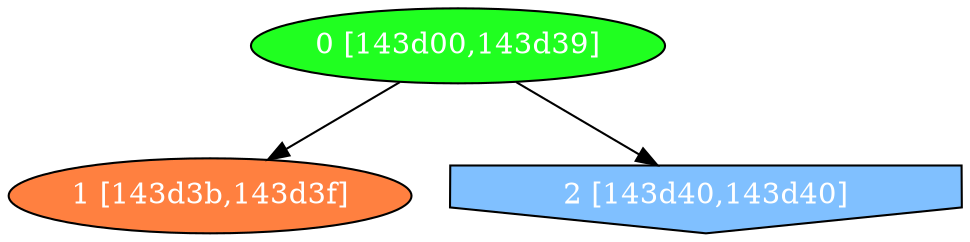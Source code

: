 diGraph libnss3{
	libnss3_0  [style=filled fillcolor="#20FF20" fontcolor="#ffffff" shape=oval label="0 [143d00,143d39]"]
	libnss3_1  [style=filled fillcolor="#FF8040" fontcolor="#ffffff" shape=oval label="1 [143d3b,143d3f]"]
	libnss3_2  [style=filled fillcolor="#80C0FF" fontcolor="#ffffff" shape=invhouse label="2 [143d40,143d40]"]

	libnss3_0 -> libnss3_1
	libnss3_0 -> libnss3_2
}
